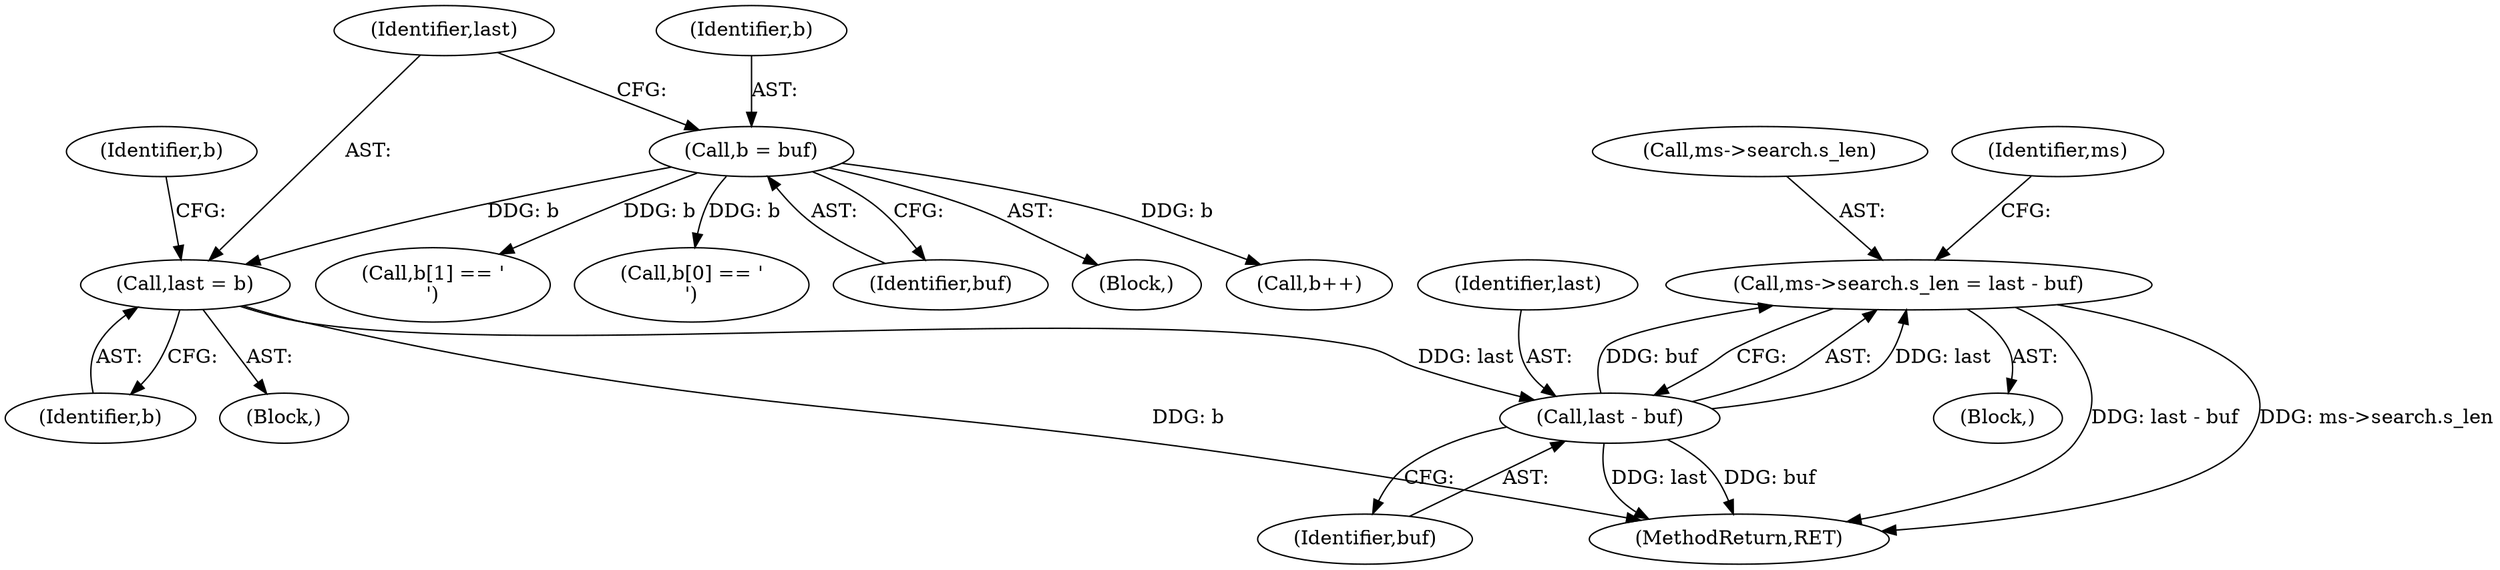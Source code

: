 digraph "0_file_4a284c89d6ef11aca34da65da7d673050a5ea320_3@integer" {
"1000260" [label="(Call,ms->search.s_len = last - buf)"];
"1000266" [label="(Call,last - buf)"];
"1000232" [label="(Call,last = b)"];
"1000228" [label="(Call,b = buf)"];
"1000231" [label="(Block,)"];
"1000268" [label="(Identifier,buf)"];
"1000456" [label="(MethodReturn,RET)"];
"1000229" [label="(Identifier,b)"];
"1000267" [label="(Identifier,last)"];
"1000260" [label="(Call,ms->search.s_len = last - buf)"];
"1000230" [label="(Identifier,buf)"];
"1000228" [label="(Call,b = buf)"];
"1000224" [label="(Block,)"];
"1000247" [label="(Call,b++)"];
"1000266" [label="(Call,last - buf)"];
"1000272" [label="(Identifier,ms)"];
"1000242" [label="(Call,b[1] == '\n')"];
"1000234" [label="(Identifier,b)"];
"1000233" [label="(Identifier,last)"];
"1000237" [label="(Call,b[0] == '\r')"];
"1000261" [label="(Call,ms->search.s_len)"];
"1000232" [label="(Call,last = b)"];
"1000239" [label="(Identifier,b)"];
"1000149" [label="(Block,)"];
"1000260" -> "1000149"  [label="AST: "];
"1000260" -> "1000266"  [label="CFG: "];
"1000261" -> "1000260"  [label="AST: "];
"1000266" -> "1000260"  [label="AST: "];
"1000272" -> "1000260"  [label="CFG: "];
"1000260" -> "1000456"  [label="DDG: last - buf"];
"1000260" -> "1000456"  [label="DDG: ms->search.s_len"];
"1000266" -> "1000260"  [label="DDG: last"];
"1000266" -> "1000260"  [label="DDG: buf"];
"1000266" -> "1000268"  [label="CFG: "];
"1000267" -> "1000266"  [label="AST: "];
"1000268" -> "1000266"  [label="AST: "];
"1000266" -> "1000456"  [label="DDG: last"];
"1000266" -> "1000456"  [label="DDG: buf"];
"1000232" -> "1000266"  [label="DDG: last"];
"1000232" -> "1000231"  [label="AST: "];
"1000232" -> "1000234"  [label="CFG: "];
"1000233" -> "1000232"  [label="AST: "];
"1000234" -> "1000232"  [label="AST: "];
"1000239" -> "1000232"  [label="CFG: "];
"1000232" -> "1000456"  [label="DDG: b"];
"1000228" -> "1000232"  [label="DDG: b"];
"1000228" -> "1000224"  [label="AST: "];
"1000228" -> "1000230"  [label="CFG: "];
"1000229" -> "1000228"  [label="AST: "];
"1000230" -> "1000228"  [label="AST: "];
"1000233" -> "1000228"  [label="CFG: "];
"1000228" -> "1000237"  [label="DDG: b"];
"1000228" -> "1000242"  [label="DDG: b"];
"1000228" -> "1000247"  [label="DDG: b"];
}

